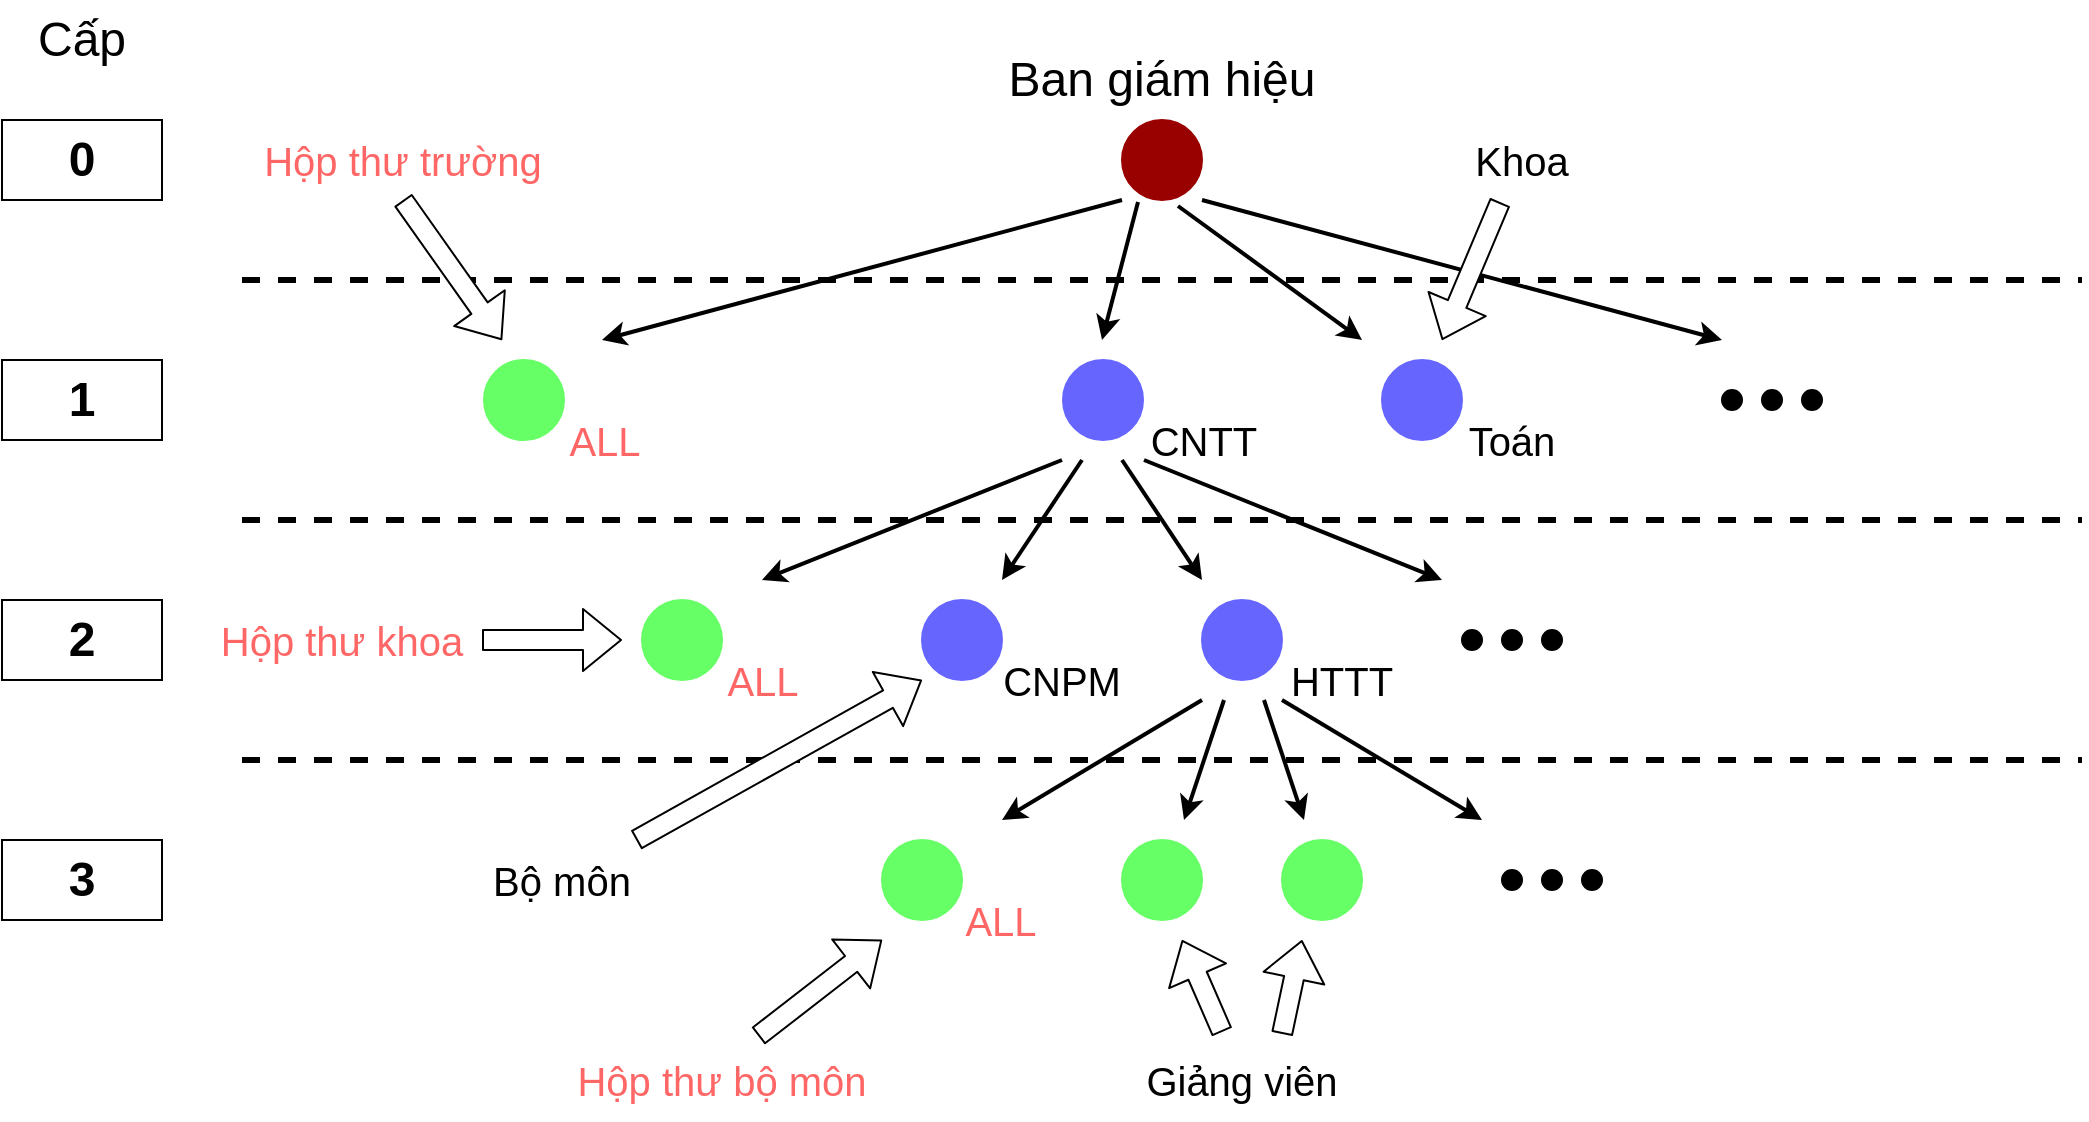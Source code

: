 <mxfile version="10.9.0" type="device"><diagram id="vFiF8j0RMszXJs4A3Tne" name="Page-1"><mxGraphModel dx="2248" dy="781" grid="1" gridSize="10" guides="1" tooltips="1" connect="1" arrows="1" fold="1" page="1" pageScale="1" pageWidth="850" pageHeight="1100" math="0" shadow="0"><root><mxCell id="0"/><mxCell id="1" parent="0"/><mxCell id="K9Ebvd3u7xetknsDpgHP-2" value="" style="ellipse;whiteSpace=wrap;html=1;aspect=fixed;fillColor=#990000;strokeColor=#990000;" parent="1" vertex="1"><mxGeometry x="400" y="80" width="40" height="40" as="geometry"/></mxCell><mxCell id="K9Ebvd3u7xetknsDpgHP-3" value="" style="ellipse;whiteSpace=wrap;html=1;aspect=fixed;fillColor=#6666FF;strokeColor=#6666FF;" parent="1" vertex="1"><mxGeometry x="370.5" y="200" width="40" height="40" as="geometry"/></mxCell><mxCell id="K9Ebvd3u7xetknsDpgHP-5" value="" style="ellipse;whiteSpace=wrap;html=1;aspect=fixed;fillColor=#6666FF;strokeColor=#6666FF;" parent="1" vertex="1"><mxGeometry x="530" y="200" width="40" height="40" as="geometry"/></mxCell><mxCell id="K9Ebvd3u7xetknsDpgHP-10" value="" style="ellipse;whiteSpace=wrap;html=1;aspect=fixed;fillColor=#6666FF;strokeColor=#6666FF;" parent="1" vertex="1"><mxGeometry x="440" y="320" width="40" height="40" as="geometry"/></mxCell><mxCell id="K9Ebvd3u7xetknsDpgHP-17" value="" style="endArrow=classic;html=1;strokeWidth=2;" parent="1" edge="1"><mxGeometry width="50" height="50" relative="1" as="geometry"><mxPoint x="400" y="120" as="sourcePoint"/><mxPoint x="140" y="190" as="targetPoint"/></mxGeometry></mxCell><mxCell id="K9Ebvd3u7xetknsDpgHP-18" value="" style="endArrow=classic;html=1;strokeWidth=2;exitX=0.2;exitY=1.025;exitDx=0;exitDy=0;exitPerimeter=0;" parent="1" source="K9Ebvd3u7xetknsDpgHP-2" edge="1"><mxGeometry width="50" height="50" relative="1" as="geometry"><mxPoint x="420" y="150" as="sourcePoint"/><mxPoint x="390" y="190" as="targetPoint"/></mxGeometry></mxCell><mxCell id="K9Ebvd3u7xetknsDpgHP-19" value="" style="endArrow=classic;html=1;strokeWidth=2;" parent="1" edge="1"><mxGeometry width="50" height="50" relative="1" as="geometry"><mxPoint x="428" y="123" as="sourcePoint"/><mxPoint x="520" y="190" as="targetPoint"/></mxGeometry></mxCell><mxCell id="K9Ebvd3u7xetknsDpgHP-20" value="" style="endArrow=classic;html=1;strokeWidth=2;" parent="1" edge="1"><mxGeometry width="50" height="50" relative="1" as="geometry"><mxPoint x="440" y="120" as="sourcePoint"/><mxPoint x="700" y="190" as="targetPoint"/></mxGeometry></mxCell><mxCell id="K9Ebvd3u7xetknsDpgHP-30" value="" style="endArrow=classic;html=1;strokeWidth=2;" parent="1" edge="1"><mxGeometry width="50" height="50" relative="1" as="geometry"><mxPoint x="380" y="250" as="sourcePoint"/><mxPoint x="340" y="310" as="targetPoint"/></mxGeometry></mxCell><mxCell id="K9Ebvd3u7xetknsDpgHP-37" value="" style="endArrow=classic;html=1;strokeWidth=2;" parent="1" edge="1"><mxGeometry width="50" height="50" relative="1" as="geometry"><mxPoint x="451" y="370" as="sourcePoint"/><mxPoint x="431" y="430" as="targetPoint"/></mxGeometry></mxCell><mxCell id="K9Ebvd3u7xetknsDpgHP-38" value="" style="endArrow=classic;html=1;strokeWidth=2;" parent="1" edge="1"><mxGeometry width="50" height="50" relative="1" as="geometry"><mxPoint x="471" y="370" as="sourcePoint"/><mxPoint x="491" y="430" as="targetPoint"/></mxGeometry></mxCell><mxCell id="K9Ebvd3u7xetknsDpgHP-135" value="" style="endArrow=none;dashed=1;html=1;strokeWidth=3;" parent="1" edge="1"><mxGeometry width="50" height="50" relative="1" as="geometry"><mxPoint x="-40" y="280" as="sourcePoint"/><mxPoint x="880" y="280" as="targetPoint"/></mxGeometry></mxCell><mxCell id="K9Ebvd3u7xetknsDpgHP-136" value="" style="endArrow=none;dashed=1;html=1;strokeWidth=3;" parent="1" edge="1"><mxGeometry width="50" height="50" relative="1" as="geometry"><mxPoint x="-40" y="400" as="sourcePoint"/><mxPoint x="880" y="400" as="targetPoint"/></mxGeometry></mxCell><mxCell id="K9Ebvd3u7xetknsDpgHP-137" value="" style="endArrow=none;dashed=1;html=1;strokeWidth=3;" parent="1" edge="1"><mxGeometry width="50" height="50" relative="1" as="geometry"><mxPoint x="-40" y="160" as="sourcePoint"/><mxPoint x="880" y="160" as="targetPoint"/></mxGeometry></mxCell><mxCell id="K9Ebvd3u7xetknsDpgHP-143" value="2" style="rounded=0;whiteSpace=wrap;html=1;strokeColor=#000000;fillColor=none;fontSize=24;fontStyle=1;fontFamily=Helvetica;" parent="1" vertex="1"><mxGeometry x="-160" y="320" width="80" height="40" as="geometry"/></mxCell><mxCell id="K9Ebvd3u7xetknsDpgHP-144" value="1" style="rounded=0;whiteSpace=wrap;html=1;strokeColor=#000000;fillColor=none;fontSize=24;fontStyle=1;fontFamily=Helvetica;" parent="1" vertex="1"><mxGeometry x="-160" y="200" width="80" height="40" as="geometry"/></mxCell><mxCell id="K9Ebvd3u7xetknsDpgHP-145" value="0" style="rounded=0;whiteSpace=wrap;html=1;strokeColor=#000000;fillColor=none;fontSize=24;fontStyle=1;fontFamily=Helvetica;" parent="1" vertex="1"><mxGeometry x="-160" y="80" width="80" height="40" as="geometry"/></mxCell><mxCell id="K9Ebvd3u7xetknsDpgHP-146" value="Cấp" style="text;html=1;strokeColor=none;fillColor=none;align=center;verticalAlign=middle;whiteSpace=wrap;rounded=0;fontFamily=Helvetica;fontSize=24;" parent="1" vertex="1"><mxGeometry x="-160" y="20" width="80" height="40" as="geometry"/></mxCell><mxCell id="K9Ebvd3u7xetknsDpgHP-155" value="ALL" style="text;html=1;strokeColor=none;fillColor=none;align=center;verticalAlign=middle;whiteSpace=wrap;rounded=0;fontFamily=Helvetica;fontSize=20;fontStyle=0;fontColor=#FF6666;" parent="1" vertex="1"><mxGeometry x="122" y="220" width="39" height="40" as="geometry"/></mxCell><mxCell id="K9Ebvd3u7xetknsDpgHP-156" value="Toán" style="text;html=1;strokeColor=none;fillColor=none;align=center;verticalAlign=middle;whiteSpace=wrap;rounded=0;fontFamily=Helvetica;fontSize=20;" parent="1" vertex="1"><mxGeometry x="570" y="220" width="50" height="40" as="geometry"/></mxCell><mxCell id="K9Ebvd3u7xetknsDpgHP-157" value="CNTT" style="text;html=1;strokeColor=none;fillColor=none;align=center;verticalAlign=middle;whiteSpace=wrap;rounded=0;fontFamily=Helvetica;fontSize=20;" parent="1" vertex="1"><mxGeometry x="411" y="220" width="60" height="40" as="geometry"/></mxCell><mxCell id="K9Ebvd3u7xetknsDpgHP-168" value="CNPM" style="text;html=1;strokeColor=none;fillColor=none;align=center;verticalAlign=middle;whiteSpace=wrap;rounded=0;fontFamily=Helvetica;fontSize=20;" parent="1" vertex="1"><mxGeometry x="340" y="340" width="60" height="40" as="geometry"/></mxCell><mxCell id="K9Ebvd3u7xetknsDpgHP-169" value="HTTT" style="text;html=1;strokeColor=none;fillColor=none;align=center;verticalAlign=middle;whiteSpace=wrap;rounded=0;fontFamily=Helvetica;fontSize=20;" parent="1" vertex="1"><mxGeometry x="480" y="340" width="60" height="40" as="geometry"/></mxCell><mxCell id="CZMHCMYIgjLBR-cQao-t-2" value="Ban giám hiệu" style="text;html=1;strokeColor=none;fillColor=none;align=center;verticalAlign=middle;whiteSpace=wrap;rounded=0;fontFamily=Helvetica;fontSize=24;" vertex="1" parent="1"><mxGeometry x="340" y="40" width="160" height="40" as="geometry"/></mxCell><mxCell id="CZMHCMYIgjLBR-cQao-t-3" value="" style="ellipse;whiteSpace=wrap;html=1;aspect=fixed;fillColor=#000000;" vertex="1" parent="1"><mxGeometry x="700" y="215" width="10" height="10" as="geometry"/></mxCell><mxCell id="CZMHCMYIgjLBR-cQao-t-4" value="" style="ellipse;whiteSpace=wrap;html=1;aspect=fixed;fillColor=#000000;" vertex="1" parent="1"><mxGeometry x="720" y="215" width="10" height="10" as="geometry"/></mxCell><mxCell id="CZMHCMYIgjLBR-cQao-t-5" value="" style="ellipse;whiteSpace=wrap;html=1;aspect=fixed;fillColor=#000000;" vertex="1" parent="1"><mxGeometry x="740" y="215" width="10" height="10" as="geometry"/></mxCell><mxCell id="CZMHCMYIgjLBR-cQao-t-6" value="" style="ellipse;whiteSpace=wrap;html=1;aspect=fixed;fillColor=#6666FF;strokeColor=#6666FF;" vertex="1" parent="1"><mxGeometry x="300" y="320" width="40" height="40" as="geometry"/></mxCell><mxCell id="CZMHCMYIgjLBR-cQao-t-9" value="ALL" style="text;html=1;strokeColor=none;fillColor=none;align=center;verticalAlign=middle;whiteSpace=wrap;rounded=0;fontFamily=Helvetica;fontSize=20;fontStyle=0;fontColor=#FF6666;" vertex="1" parent="1"><mxGeometry x="201" y="340" width="39" height="40" as="geometry"/></mxCell><mxCell id="CZMHCMYIgjLBR-cQao-t-10" value="" style="endArrow=classic;html=1;strokeWidth=2;" edge="1" parent="1"><mxGeometry width="50" height="50" relative="1" as="geometry"><mxPoint x="400" y="250" as="sourcePoint"/><mxPoint x="440" y="310" as="targetPoint"/></mxGeometry></mxCell><mxCell id="CZMHCMYIgjLBR-cQao-t-11" value="" style="endArrow=classic;html=1;strokeWidth=2;" edge="1" parent="1"><mxGeometry width="50" height="50" relative="1" as="geometry"><mxPoint x="370" y="250" as="sourcePoint"/><mxPoint x="220" y="310" as="targetPoint"/></mxGeometry></mxCell><mxCell id="CZMHCMYIgjLBR-cQao-t-12" value="" style="endArrow=classic;html=1;strokeWidth=2;exitX=0;exitY=0.75;exitDx=0;exitDy=0;" edge="1" parent="1" source="K9Ebvd3u7xetknsDpgHP-157"><mxGeometry width="50" height="50" relative="1" as="geometry"><mxPoint x="440" y="250" as="sourcePoint"/><mxPoint x="560" y="310" as="targetPoint"/></mxGeometry></mxCell><mxCell id="CZMHCMYIgjLBR-cQao-t-13" value="" style="ellipse;whiteSpace=wrap;html=1;aspect=fixed;fillColor=#000000;" vertex="1" parent="1"><mxGeometry x="570" y="335" width="10" height="10" as="geometry"/></mxCell><mxCell id="CZMHCMYIgjLBR-cQao-t-14" value="" style="ellipse;whiteSpace=wrap;html=1;aspect=fixed;fillColor=#000000;" vertex="1" parent="1"><mxGeometry x="590" y="335" width="10" height="10" as="geometry"/></mxCell><mxCell id="CZMHCMYIgjLBR-cQao-t-15" value="" style="ellipse;whiteSpace=wrap;html=1;aspect=fixed;fillColor=#000000;" vertex="1" parent="1"><mxGeometry x="610" y="335" width="10" height="10" as="geometry"/></mxCell><mxCell id="CZMHCMYIgjLBR-cQao-t-16" value="3" style="rounded=0;whiteSpace=wrap;html=1;strokeColor=#000000;fillColor=none;fontSize=24;fontStyle=1;fontFamily=Helvetica;" vertex="1" parent="1"><mxGeometry x="-160" y="440" width="80" height="40" as="geometry"/></mxCell><mxCell id="CZMHCMYIgjLBR-cQao-t-17" value="" style="ellipse;whiteSpace=wrap;html=1;aspect=fixed;fillColor=#66FF66;strokeColor=#66FF66;" vertex="1" parent="1"><mxGeometry x="400" y="440" width="40" height="40" as="geometry"/></mxCell><mxCell id="CZMHCMYIgjLBR-cQao-t-18" value="" style="ellipse;whiteSpace=wrap;html=1;aspect=fixed;fillColor=#66FF66;strokeColor=#66FF66;" vertex="1" parent="1"><mxGeometry x="480" y="440" width="40" height="40" as="geometry"/></mxCell><mxCell id="CZMHCMYIgjLBR-cQao-t-19" value="" style="ellipse;whiteSpace=wrap;html=1;aspect=fixed;fillColor=#66FF66;strokeColor=#66FF66;" vertex="1" parent="1"><mxGeometry x="280" y="440" width="40" height="40" as="geometry"/></mxCell><mxCell id="CZMHCMYIgjLBR-cQao-t-20" value="ALL" style="text;html=1;strokeColor=none;fillColor=none;align=center;verticalAlign=middle;whiteSpace=wrap;rounded=0;fontFamily=Helvetica;fontSize=20;fontStyle=0;fontColor=#FF6666;" vertex="1" parent="1"><mxGeometry x="320" y="460" width="39" height="40" as="geometry"/></mxCell><mxCell id="CZMHCMYIgjLBR-cQao-t-21" value="" style="endArrow=classic;html=1;strokeWidth=2;" edge="1" parent="1"><mxGeometry width="50" height="50" relative="1" as="geometry"><mxPoint x="440" y="370" as="sourcePoint"/><mxPoint x="340" y="430" as="targetPoint"/></mxGeometry></mxCell><mxCell id="CZMHCMYIgjLBR-cQao-t-22" value="" style="endArrow=classic;html=1;strokeWidth=2;exitX=0;exitY=0.75;exitDx=0;exitDy=0;" edge="1" parent="1" source="K9Ebvd3u7xetknsDpgHP-169"><mxGeometry width="50" height="50" relative="1" as="geometry"><mxPoint x="490" y="370" as="sourcePoint"/><mxPoint x="580" y="430" as="targetPoint"/></mxGeometry></mxCell><mxCell id="CZMHCMYIgjLBR-cQao-t-23" value="" style="ellipse;whiteSpace=wrap;html=1;aspect=fixed;fillColor=#000000;" vertex="1" parent="1"><mxGeometry x="590" y="455" width="10" height="10" as="geometry"/></mxCell><mxCell id="CZMHCMYIgjLBR-cQao-t-24" value="" style="ellipse;whiteSpace=wrap;html=1;aspect=fixed;fillColor=#000000;" vertex="1" parent="1"><mxGeometry x="610" y="455" width="10" height="10" as="geometry"/></mxCell><mxCell id="CZMHCMYIgjLBR-cQao-t-25" value="" style="ellipse;whiteSpace=wrap;html=1;aspect=fixed;fillColor=#000000;" vertex="1" parent="1"><mxGeometry x="630" y="455" width="10" height="10" as="geometry"/></mxCell><mxCell id="CZMHCMYIgjLBR-cQao-t-26" value="" style="shape=flexArrow;endArrow=classic;html=1;fontColor=#FF6666;exitX=0.417;exitY=-0.1;exitDx=0;exitDy=0;exitPerimeter=0;fillColor=#ffffff;" edge="1" parent="1" source="CZMHCMYIgjLBR-cQao-t-28"><mxGeometry width="50" height="50" relative="1" as="geometry"><mxPoint x="450" y="530" as="sourcePoint"/><mxPoint x="430" y="490" as="targetPoint"/></mxGeometry></mxCell><mxCell id="CZMHCMYIgjLBR-cQao-t-28" value="Giảng viên" style="text;html=1;strokeColor=none;fillColor=none;align=center;verticalAlign=middle;whiteSpace=wrap;rounded=0;fontFamily=Helvetica;fontSize=20;" vertex="1" parent="1"><mxGeometry x="400" y="540" width="120" height="40" as="geometry"/></mxCell><mxCell id="CZMHCMYIgjLBR-cQao-t-29" value="" style="shape=flexArrow;endArrow=classic;html=1;fontColor=#FF6666;exitX=0.667;exitY=-0.075;exitDx=0;exitDy=0;exitPerimeter=0;fillColor=#ffffff;" edge="1" parent="1" source="CZMHCMYIgjLBR-cQao-t-28"><mxGeometry width="50" height="50" relative="1" as="geometry"><mxPoint x="500" y="560" as="sourcePoint"/><mxPoint x="490" y="490" as="targetPoint"/></mxGeometry></mxCell><mxCell id="CZMHCMYIgjLBR-cQao-t-30" value="" style="ellipse;whiteSpace=wrap;html=1;aspect=fixed;fillColor=#66FF66;strokeColor=#66FF66;" vertex="1" parent="1"><mxGeometry x="81" y="200" width="40" height="40" as="geometry"/></mxCell><mxCell id="CZMHCMYIgjLBR-cQao-t-31" value="" style="ellipse;whiteSpace=wrap;html=1;aspect=fixed;fillColor=#66FF66;strokeColor=#66FF66;" vertex="1" parent="1"><mxGeometry x="160" y="320" width="40" height="40" as="geometry"/></mxCell><mxCell id="CZMHCMYIgjLBR-cQao-t-32" value="Bộ môn" style="text;html=1;strokeColor=none;fillColor=none;align=center;verticalAlign=middle;whiteSpace=wrap;rounded=0;fontFamily=Helvetica;fontSize=20;" vertex="1" parent="1"><mxGeometry x="80" y="440" width="80" height="40" as="geometry"/></mxCell><mxCell id="CZMHCMYIgjLBR-cQao-t-35" value="Khoa" style="text;html=1;strokeColor=none;fillColor=none;align=center;verticalAlign=middle;whiteSpace=wrap;rounded=0;fontFamily=Helvetica;fontSize=20;" vertex="1" parent="1"><mxGeometry x="560" y="80" width="80" height="40" as="geometry"/></mxCell><mxCell id="CZMHCMYIgjLBR-cQao-t-36" value="" style="shape=flexArrow;endArrow=classic;html=1;fontColor=#FF6666;exitX=0.363;exitY=1.025;exitDx=0;exitDy=0;exitPerimeter=0;fillColor=#ffffff;" edge="1" parent="1" source="CZMHCMYIgjLBR-cQao-t-35"><mxGeometry width="50" height="50" relative="1" as="geometry"><mxPoint x="580" y="130" as="sourcePoint"/><mxPoint x="560" y="190" as="targetPoint"/></mxGeometry></mxCell><mxCell id="CZMHCMYIgjLBR-cQao-t-37" value="" style="shape=flexArrow;endArrow=classic;html=1;fontColor=#FF6666;fillColor=#ffffff;exitX=0.963;exitY=0;exitDx=0;exitDy=0;exitPerimeter=0;" edge="1" parent="1" source="CZMHCMYIgjLBR-cQao-t-32"><mxGeometry width="50" height="50" relative="1" as="geometry"><mxPoint x="301" y="410" as="sourcePoint"/><mxPoint x="300" y="360" as="targetPoint"/></mxGeometry></mxCell><mxCell id="CZMHCMYIgjLBR-cQao-t-38" value="Hộp thư bộ môn" style="text;html=1;strokeColor=none;fillColor=none;align=center;verticalAlign=middle;whiteSpace=wrap;rounded=0;fontFamily=Helvetica;fontSize=20;fontColor=#FF6666;" vertex="1" parent="1"><mxGeometry x="120" y="540" width="160" height="40" as="geometry"/></mxCell><mxCell id="CZMHCMYIgjLBR-cQao-t-39" value="" style="shape=flexArrow;endArrow=classic;html=1;fontColor=#FF6666;fillColor=#ffffff;exitX=0.613;exitY=-0.05;exitDx=0;exitDy=0;exitPerimeter=0;" edge="1" parent="1" source="CZMHCMYIgjLBR-cQao-t-38"><mxGeometry width="50" height="50" relative="1" as="geometry"><mxPoint x="200" y="530" as="sourcePoint"/><mxPoint x="280" y="490" as="targetPoint"/></mxGeometry></mxCell><mxCell id="CZMHCMYIgjLBR-cQao-t-40" value="Hộp thư khoa" style="text;html=1;strokeColor=none;fillColor=none;align=center;verticalAlign=middle;whiteSpace=wrap;rounded=0;fontFamily=Helvetica;fontSize=20;fontColor=#FF6666;" vertex="1" parent="1"><mxGeometry x="-60" y="320" width="140" height="40" as="geometry"/></mxCell><mxCell id="CZMHCMYIgjLBR-cQao-t-41" value="" style="shape=flexArrow;endArrow=classic;html=1;fontColor=#FF6666;fillColor=#ffffff;exitX=1;exitY=0.5;exitDx=0;exitDy=0;" edge="1" parent="1" source="CZMHCMYIgjLBR-cQao-t-40"><mxGeometry width="50" height="50" relative="1" as="geometry"><mxPoint x="21" y="455" as="sourcePoint"/><mxPoint x="150" y="340" as="targetPoint"/></mxGeometry></mxCell><mxCell id="CZMHCMYIgjLBR-cQao-t-42" value="Hộp thư trường" style="text;html=1;strokeColor=none;fillColor=none;align=center;verticalAlign=middle;whiteSpace=wrap;rounded=0;fontFamily=Helvetica;fontSize=20;fontColor=#FF6666;" vertex="1" parent="1"><mxGeometry x="-39" y="80" width="159" height="40" as="geometry"/></mxCell><mxCell id="CZMHCMYIgjLBR-cQao-t-44" value="" style="shape=flexArrow;endArrow=classic;html=1;fontColor=#FF6666;fillColor=#ffffff;exitX=0.5;exitY=1;exitDx=0;exitDy=0;" edge="1" parent="1" source="CZMHCMYIgjLBR-cQao-t-42"><mxGeometry width="50" height="50" relative="1" as="geometry"><mxPoint x="31" y="140" as="sourcePoint"/><mxPoint x="90" y="190" as="targetPoint"/></mxGeometry></mxCell></root></mxGraphModel></diagram></mxfile>
